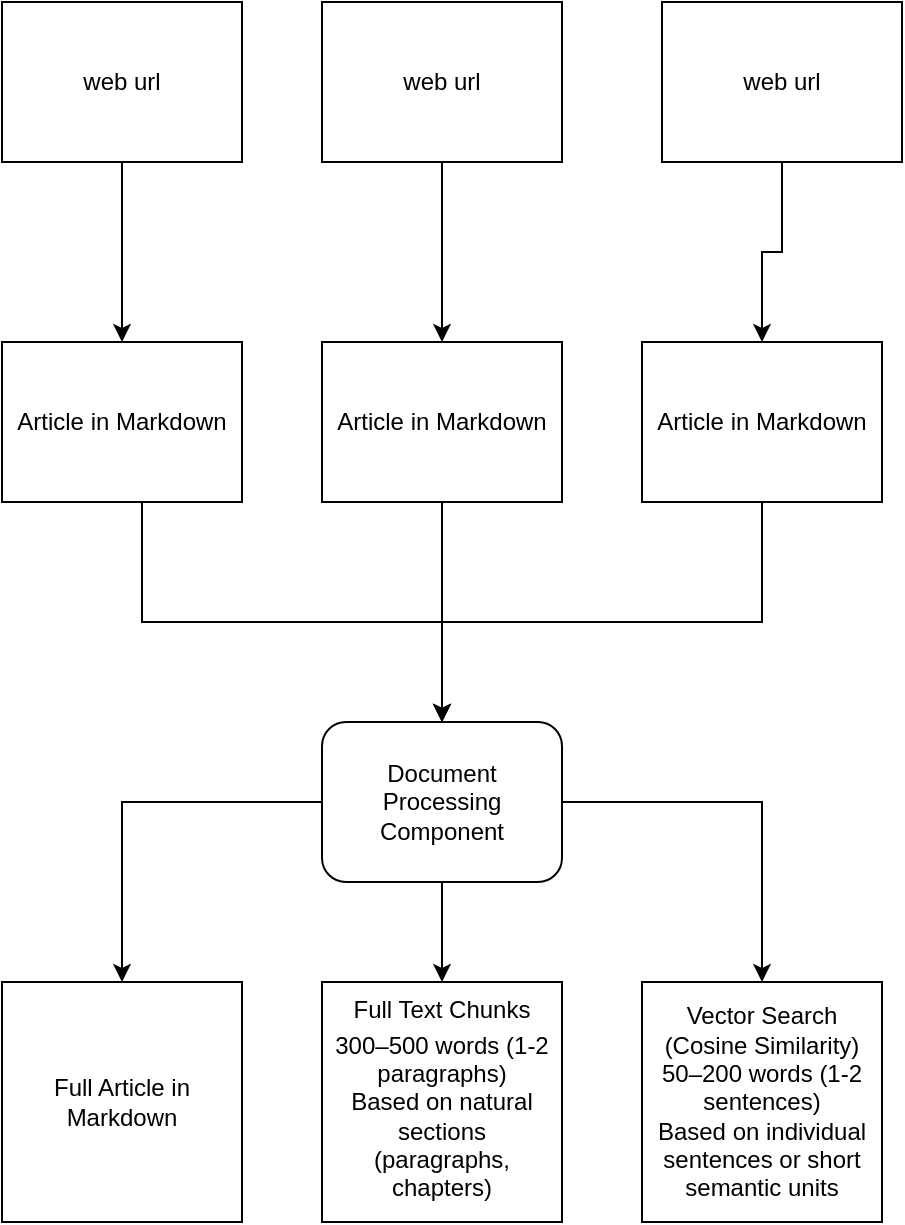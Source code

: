 <mxfile version="24.7.14">
  <diagram name="Page-1" id="5UMkAzWUIxxLxTI6kOtt">
    <mxGraphModel dx="1824" dy="795" grid="1" gridSize="10" guides="1" tooltips="1" connect="1" arrows="1" fold="1" page="1" pageScale="1" pageWidth="827" pageHeight="1169" math="0" shadow="0">
      <root>
        <mxCell id="0" />
        <mxCell id="1" parent="0" />
        <mxCell id="WEq2ML7rdB3onKfHmnQE-3" style="edgeStyle=orthogonalEdgeStyle;rounded=0;orthogonalLoop=1;jettySize=auto;html=1;" parent="1" source="bEkGnUCjJTWDH3iZoQyt-1" target="bEkGnUCjJTWDH3iZoQyt-29" edge="1">
          <mxGeometry relative="1" as="geometry">
            <Array as="points">
              <mxPoint x="150" y="340" />
              <mxPoint x="300" y="340" />
            </Array>
          </mxGeometry>
        </mxCell>
        <mxCell id="bEkGnUCjJTWDH3iZoQyt-1" value="Article in Markdown" style="rounded=0;whiteSpace=wrap;html=1;" parent="1" vertex="1">
          <mxGeometry x="80" y="200" width="120" height="80" as="geometry" />
        </mxCell>
        <mxCell id="bEkGnUCjJTWDH3iZoQyt-27" style="edgeStyle=orthogonalEdgeStyle;rounded=0;orthogonalLoop=1;jettySize=auto;html=1;" parent="1" edge="1">
          <mxGeometry relative="1" as="geometry">
            <mxPoint x="580" y="80" as="sourcePoint" />
          </mxGeometry>
        </mxCell>
        <mxCell id="bEkGnUCjJTWDH3iZoQyt-28" style="edgeStyle=orthogonalEdgeStyle;rounded=0;orthogonalLoop=1;jettySize=auto;html=1;" parent="1" edge="1">
          <mxGeometry relative="1" as="geometry">
            <mxPoint x="580" y="80" as="sourcePoint" />
          </mxGeometry>
        </mxCell>
        <mxCell id="o-cLvfTO-st9jqt9Uvxf-8" style="edgeStyle=orthogonalEdgeStyle;rounded=0;orthogonalLoop=1;jettySize=auto;html=1;" edge="1" parent="1" source="bEkGnUCjJTWDH3iZoQyt-29" target="WEq2ML7rdB3onKfHmnQE-9">
          <mxGeometry relative="1" as="geometry" />
        </mxCell>
        <mxCell id="o-cLvfTO-st9jqt9Uvxf-9" style="edgeStyle=orthogonalEdgeStyle;rounded=0;orthogonalLoop=1;jettySize=auto;html=1;" edge="1" parent="1" source="bEkGnUCjJTWDH3iZoQyt-29" target="WEq2ML7rdB3onKfHmnQE-10">
          <mxGeometry relative="1" as="geometry" />
        </mxCell>
        <mxCell id="o-cLvfTO-st9jqt9Uvxf-10" style="edgeStyle=orthogonalEdgeStyle;rounded=0;orthogonalLoop=1;jettySize=auto;html=1;" edge="1" parent="1" source="bEkGnUCjJTWDH3iZoQyt-29" target="o-cLvfTO-st9jqt9Uvxf-7">
          <mxGeometry relative="1" as="geometry" />
        </mxCell>
        <mxCell id="bEkGnUCjJTWDH3iZoQyt-29" value="Document&lt;div&gt;Processing Component&lt;/div&gt;" style="rounded=1;whiteSpace=wrap;html=1;" parent="1" vertex="1">
          <mxGeometry x="240" y="390" width="120" height="80" as="geometry" />
        </mxCell>
        <mxCell id="bEkGnUCjJTWDH3iZoQyt-77" style="edgeStyle=orthogonalEdgeStyle;rounded=0;orthogonalLoop=1;jettySize=auto;html=1;" parent="1" source="bEkGnUCjJTWDH3iZoQyt-75" target="bEkGnUCjJTWDH3iZoQyt-29" edge="1">
          <mxGeometry relative="1" as="geometry" />
        </mxCell>
        <mxCell id="bEkGnUCjJTWDH3iZoQyt-75" value="Article in Markdown" style="rounded=0;whiteSpace=wrap;html=1;" parent="1" vertex="1">
          <mxGeometry x="240" y="200" width="120" height="80" as="geometry" />
        </mxCell>
        <mxCell id="WEq2ML7rdB3onKfHmnQE-2" style="edgeStyle=orthogonalEdgeStyle;rounded=0;orthogonalLoop=1;jettySize=auto;html=1;" parent="1" source="bEkGnUCjJTWDH3iZoQyt-76" target="bEkGnUCjJTWDH3iZoQyt-29" edge="1">
          <mxGeometry relative="1" as="geometry">
            <Array as="points">
              <mxPoint x="460" y="340" />
              <mxPoint x="300" y="340" />
            </Array>
          </mxGeometry>
        </mxCell>
        <mxCell id="bEkGnUCjJTWDH3iZoQyt-76" value="Article in Markdown" style="rounded=0;whiteSpace=wrap;html=1;" parent="1" vertex="1">
          <mxGeometry x="400" y="200" width="120" height="80" as="geometry" />
        </mxCell>
        <mxCell id="WEq2ML7rdB3onKfHmnQE-9" value="Full Article in Markdown" style="rounded=0;whiteSpace=wrap;html=1;" parent="1" vertex="1">
          <mxGeometry x="80" y="520" width="120" height="120" as="geometry" />
        </mxCell>
        <mxCell id="WEq2ML7rdB3onKfHmnQE-10" value="Full Text Chunks&lt;br&gt;&lt;table&gt;&lt;tbody&gt;&lt;tr&gt;&lt;td&gt;300–500 words (1-2 paragraphs)&lt;br&gt;Based on natural sections (paragraphs, chapters)&lt;br&gt;&lt;/td&gt;&lt;/tr&gt;&lt;/tbody&gt;&lt;/table&gt;" style="rounded=0;whiteSpace=wrap;html=1;" parent="1" vertex="1">
          <mxGeometry x="240" y="520" width="120" height="120" as="geometry" />
        </mxCell>
        <mxCell id="o-cLvfTO-st9jqt9Uvxf-6" style="edgeStyle=orthogonalEdgeStyle;rounded=0;orthogonalLoop=1;jettySize=auto;html=1;" edge="1" parent="1" source="o-cLvfTO-st9jqt9Uvxf-1" target="bEkGnUCjJTWDH3iZoQyt-1">
          <mxGeometry relative="1" as="geometry" />
        </mxCell>
        <mxCell id="o-cLvfTO-st9jqt9Uvxf-1" value="web url" style="rounded=0;whiteSpace=wrap;html=1;" vertex="1" parent="1">
          <mxGeometry x="80" y="30" width="120" height="80" as="geometry" />
        </mxCell>
        <mxCell id="o-cLvfTO-st9jqt9Uvxf-5" style="edgeStyle=orthogonalEdgeStyle;rounded=0;orthogonalLoop=1;jettySize=auto;html=1;" edge="1" parent="1" source="o-cLvfTO-st9jqt9Uvxf-2" target="bEkGnUCjJTWDH3iZoQyt-75">
          <mxGeometry relative="1" as="geometry" />
        </mxCell>
        <mxCell id="o-cLvfTO-st9jqt9Uvxf-2" value="web url" style="rounded=0;whiteSpace=wrap;html=1;" vertex="1" parent="1">
          <mxGeometry x="240" y="30" width="120" height="80" as="geometry" />
        </mxCell>
        <mxCell id="o-cLvfTO-st9jqt9Uvxf-4" style="edgeStyle=orthogonalEdgeStyle;rounded=0;orthogonalLoop=1;jettySize=auto;html=1;" edge="1" parent="1" source="o-cLvfTO-st9jqt9Uvxf-3" target="bEkGnUCjJTWDH3iZoQyt-76">
          <mxGeometry relative="1" as="geometry" />
        </mxCell>
        <mxCell id="o-cLvfTO-st9jqt9Uvxf-3" value="web url" style="rounded=0;whiteSpace=wrap;html=1;" vertex="1" parent="1">
          <mxGeometry x="410" y="30" width="120" height="80" as="geometry" />
        </mxCell>
        <mxCell id="o-cLvfTO-st9jqt9Uvxf-7" value="Vector Search (Cosine Similarity)&lt;br&gt;&lt;div&gt;50–200 words (1-2 sentences)&lt;br&gt;&lt;/div&gt;&lt;div&gt;Based on individual sentences or short semantic units&lt;br&gt;&lt;/div&gt;" style="rounded=0;whiteSpace=wrap;html=1;" vertex="1" parent="1">
          <mxGeometry x="400" y="520" width="120" height="120" as="geometry" />
        </mxCell>
      </root>
    </mxGraphModel>
  </diagram>
</mxfile>
